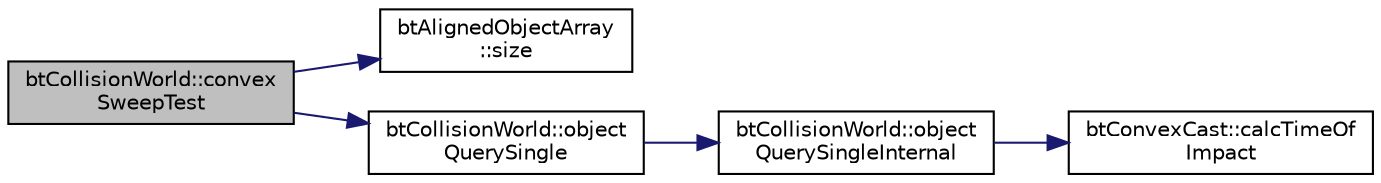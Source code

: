 digraph "btCollisionWorld::convexSweepTest"
{
  edge [fontname="Helvetica",fontsize="10",labelfontname="Helvetica",labelfontsize="10"];
  node [fontname="Helvetica",fontsize="10",shape=record];
  rankdir="LR";
  Node1 [label="btCollisionWorld::convex\lSweepTest",height=0.2,width=0.4,color="black", fillcolor="grey75", style="filled", fontcolor="black"];
  Node1 -> Node2 [color="midnightblue",fontsize="10",style="solid",fontname="Helvetica"];
  Node2 [label="btAlignedObjectArray\l::size",height=0.2,width=0.4,color="black", fillcolor="white", style="filled",URL="$classbt_aligned_object_array.html#a6bdd14c7599ecb95e8d83dd5a715f9b7",tooltip="return the number of elements in the array "];
  Node1 -> Node3 [color="midnightblue",fontsize="10",style="solid",fontname="Helvetica"];
  Node3 [label="btCollisionWorld::object\lQuerySingle",height=0.2,width=0.4,color="black", fillcolor="white", style="filled",URL="$classbt_collision_world.html#aa63de55ff9451a80c8c825cafd64d9ba",tooltip="objectQuerySingle performs a collision detection query and calls the resultCallback. It is used internally by rayTest. "];
  Node3 -> Node4 [color="midnightblue",fontsize="10",style="solid",fontname="Helvetica"];
  Node4 [label="btCollisionWorld::object\lQuerySingleInternal",height=0.2,width=0.4,color="black", fillcolor="white", style="filled",URL="$classbt_collision_world.html#a2312e2da71f0d7646a4dc19a4966bed0"];
  Node4 -> Node5 [color="midnightblue",fontsize="10",style="solid",fontname="Helvetica"];
  Node5 [label="btConvexCast::calcTimeOf\lImpact",height=0.2,width=0.4,color="black", fillcolor="white", style="filled",URL="$classbt_convex_cast.html#abaf0f25a8cccfcafdaabada83c8d2bfb",tooltip="cast a convex against another convex object "];
}
